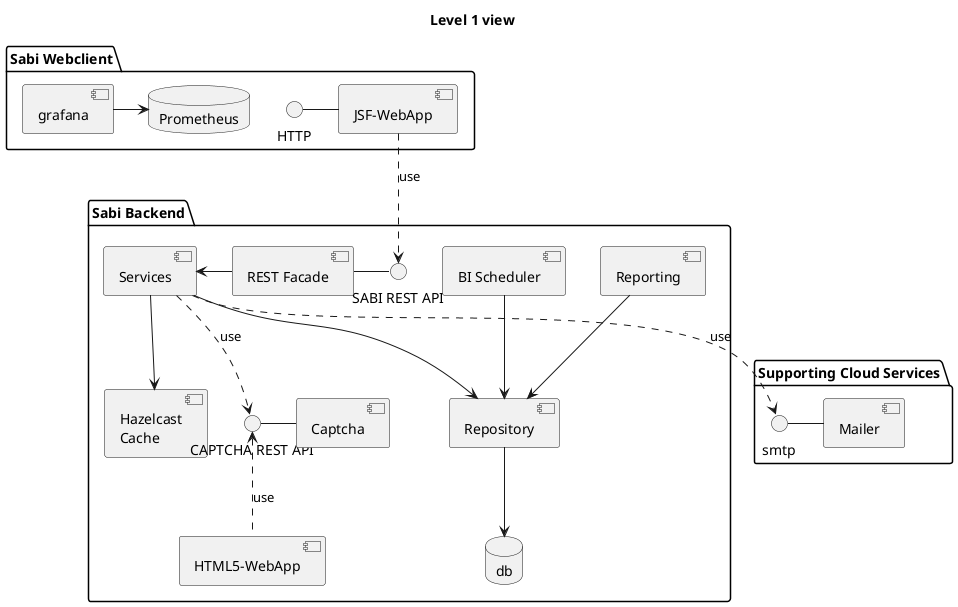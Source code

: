 @startuml

skinparam monochrome true
skinparam componentStyle uml2

package "Sabi Webclient" {
HTTP - [JSF-WebApp]
database Prometheus
[grafana] -> Prometheus
}

package "Sabi Backend" {
title Level 1 view
interface "SABI REST API" as rest
database db
[JSF-WebApp] ..> rest : use
[REST Facade] - rest
[Services] <- [REST Facade]
[Repository] --> db

together {
[Services] --> [Repository]
[Reporting] --> [Repository]
[BI Scheduler] --> [Repository]
}

[Services] --> [Hazelcast\nCache]

interface "CAPTCHA REST API" as rest2
rest2 - [Captcha]


[Services] ..> rest2 : use
rest2 <.. [HTML5-WebApp] : use

}

package "Supporting Cloud Services" {

interface smtp
smtp - [Mailer]
[Services] ..> smtp : use

}

@enduml